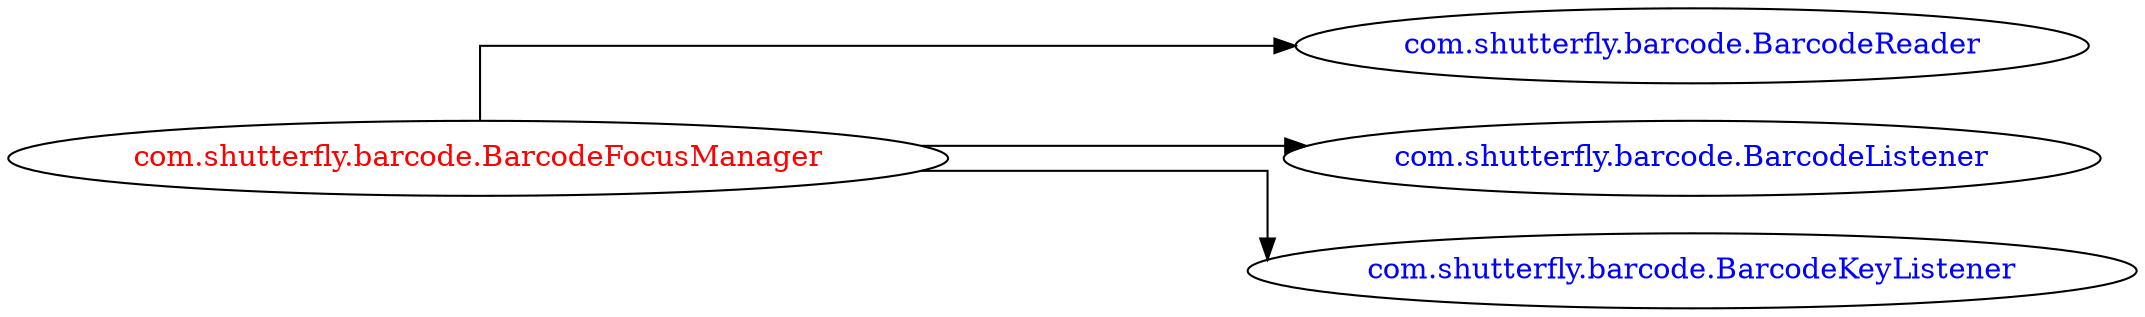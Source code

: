 digraph dependencyGraph {
 concentrate=true;
 ranksep="2.0";
 rankdir="LR"; 
 splines="ortho";
"com.shutterfly.barcode.BarcodeFocusManager" [fontcolor="red"];
"com.shutterfly.barcode.BarcodeReader" [ fontcolor="blue" ];
"com.shutterfly.barcode.BarcodeFocusManager"->"com.shutterfly.barcode.BarcodeReader";
"com.shutterfly.barcode.BarcodeListener" [ fontcolor="blue" ];
"com.shutterfly.barcode.BarcodeFocusManager"->"com.shutterfly.barcode.BarcodeListener";
"com.shutterfly.barcode.BarcodeKeyListener" [ fontcolor="blue" ];
"com.shutterfly.barcode.BarcodeFocusManager"->"com.shutterfly.barcode.BarcodeKeyListener";
}